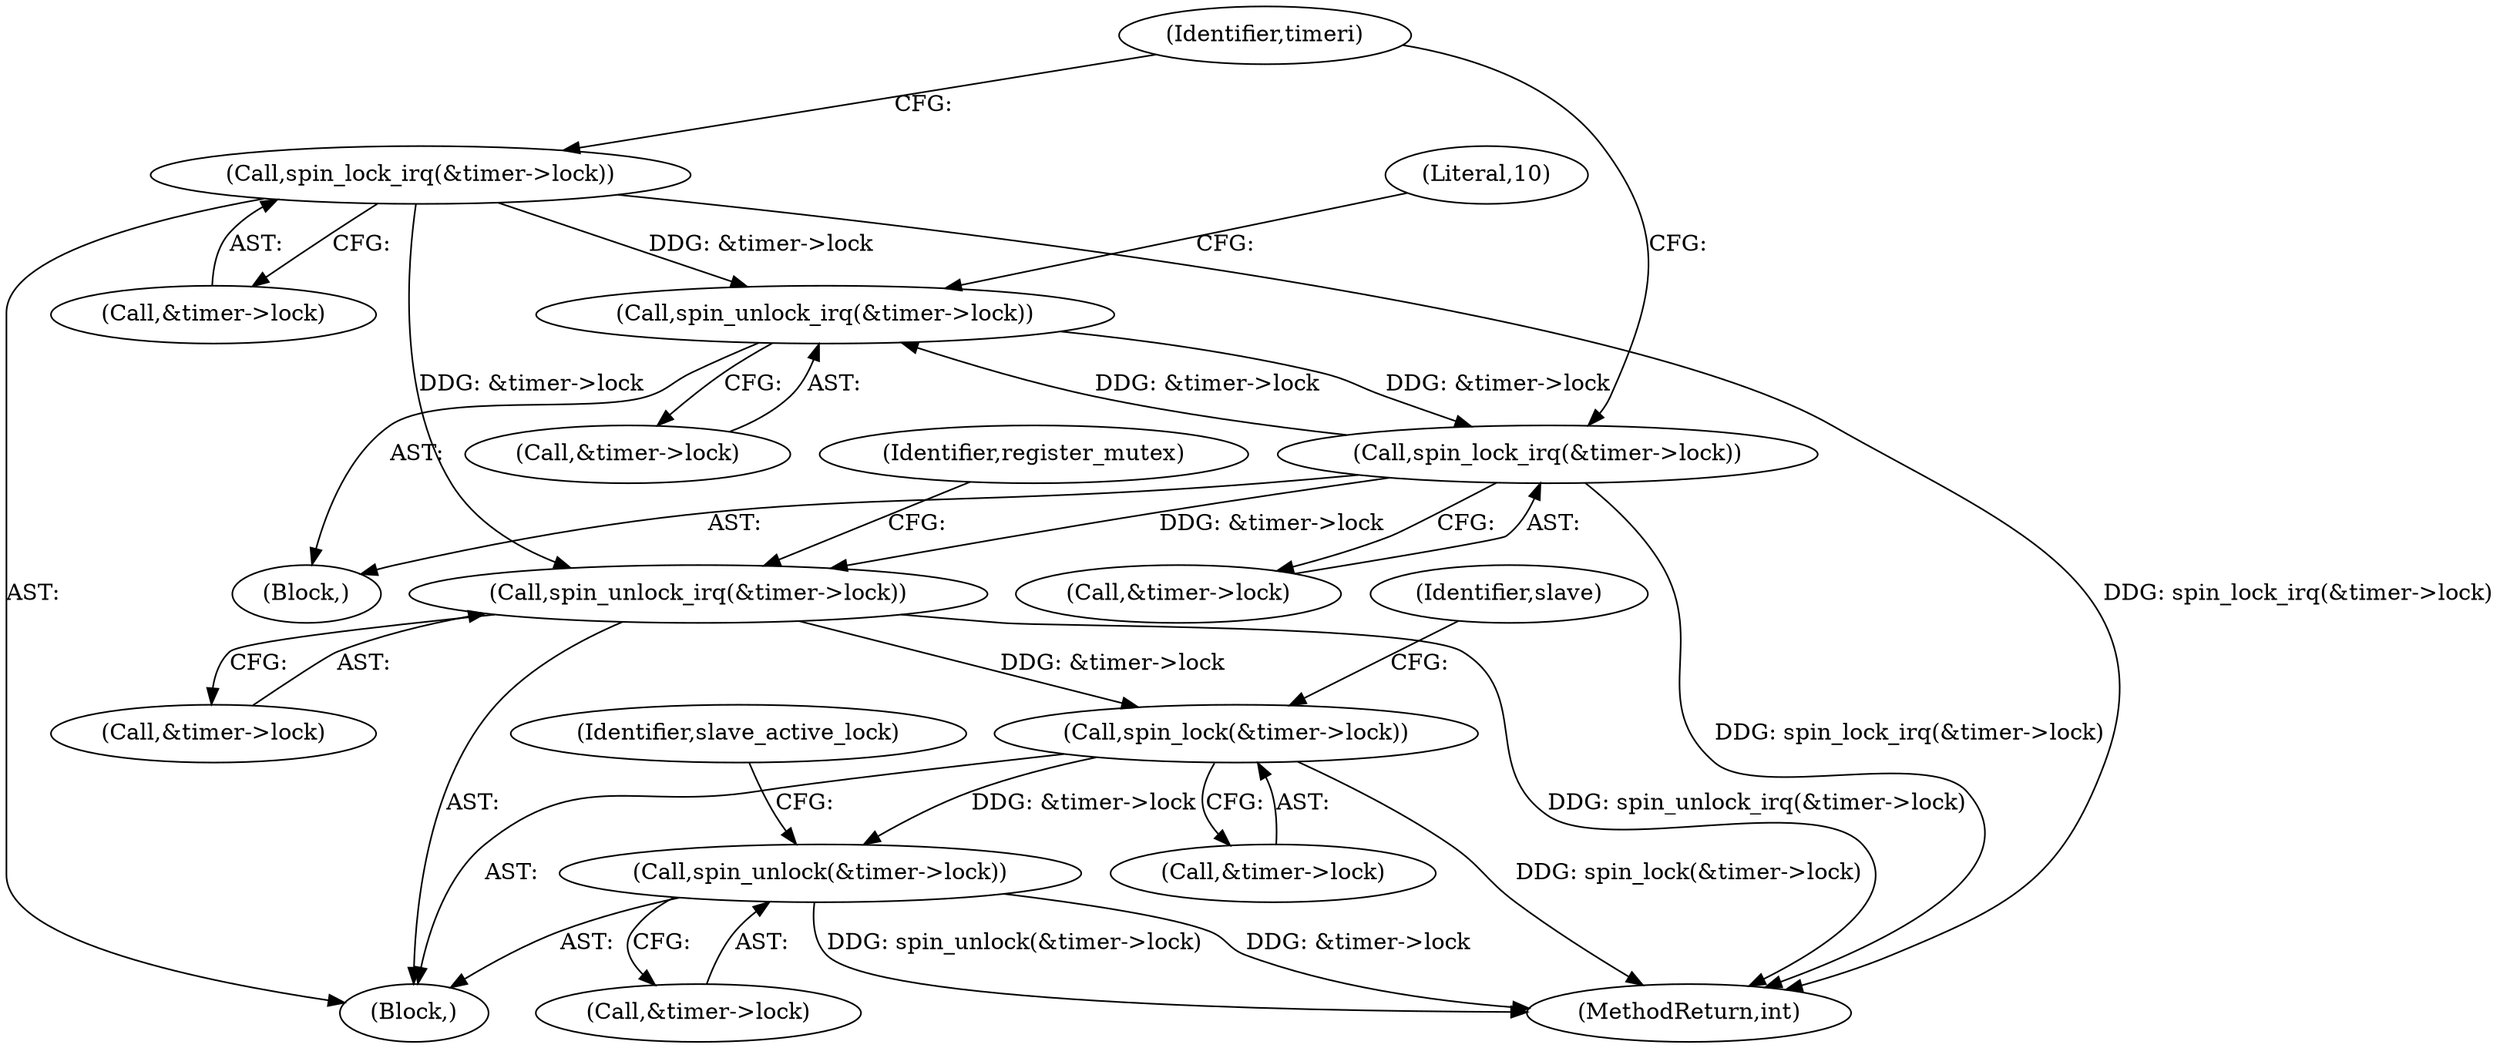 digraph "0_linux_b5a663aa426f4884c71cd8580adae73f33570f0d_1@pointer" {
"1000185" [label="(Call,spin_unlock_irq(&timer->lock))"];
"1000192" [label="(Call,spin_lock_irq(&timer->lock))"];
"1000185" [label="(Call,spin_unlock_irq(&timer->lock))"];
"1000173" [label="(Call,spin_lock_irq(&timer->lock))"];
"1000197" [label="(Call,spin_unlock_irq(&timer->lock))"];
"1000229" [label="(Call,spin_lock(&timer->lock))"];
"1000262" [label="(Call,spin_unlock(&timer->lock))"];
"1000181" [label="(Identifier,timeri)"];
"1000294" [label="(MethodReturn,int)"];
"1000198" [label="(Call,&timer->lock)"];
"1000262" [label="(Call,spin_unlock(&timer->lock))"];
"1000230" [label="(Call,&timer->lock)"];
"1000186" [label="(Call,&timer->lock)"];
"1000269" [label="(Identifier,slave_active_lock)"];
"1000174" [label="(Call,&timer->lock)"];
"1000204" [label="(Identifier,register_mutex)"];
"1000184" [label="(Block,)"];
"1000191" [label="(Literal,10)"];
"1000185" [label="(Call,spin_unlock_irq(&timer->lock))"];
"1000263" [label="(Call,&timer->lock)"];
"1000193" [label="(Call,&timer->lock)"];
"1000192" [label="(Call,spin_lock_irq(&timer->lock))"];
"1000173" [label="(Call,spin_lock_irq(&timer->lock))"];
"1000238" [label="(Identifier,slave)"];
"1000229" [label="(Call,spin_lock(&timer->lock))"];
"1000162" [label="(Block,)"];
"1000197" [label="(Call,spin_unlock_irq(&timer->lock))"];
"1000185" -> "1000184"  [label="AST: "];
"1000185" -> "1000186"  [label="CFG: "];
"1000186" -> "1000185"  [label="AST: "];
"1000191" -> "1000185"  [label="CFG: "];
"1000192" -> "1000185"  [label="DDG: &timer->lock"];
"1000173" -> "1000185"  [label="DDG: &timer->lock"];
"1000185" -> "1000192"  [label="DDG: &timer->lock"];
"1000192" -> "1000184"  [label="AST: "];
"1000192" -> "1000193"  [label="CFG: "];
"1000193" -> "1000192"  [label="AST: "];
"1000181" -> "1000192"  [label="CFG: "];
"1000192" -> "1000294"  [label="DDG: spin_lock_irq(&timer->lock)"];
"1000192" -> "1000197"  [label="DDG: &timer->lock"];
"1000173" -> "1000162"  [label="AST: "];
"1000173" -> "1000174"  [label="CFG: "];
"1000174" -> "1000173"  [label="AST: "];
"1000181" -> "1000173"  [label="CFG: "];
"1000173" -> "1000294"  [label="DDG: spin_lock_irq(&timer->lock)"];
"1000173" -> "1000197"  [label="DDG: &timer->lock"];
"1000197" -> "1000162"  [label="AST: "];
"1000197" -> "1000198"  [label="CFG: "];
"1000198" -> "1000197"  [label="AST: "];
"1000204" -> "1000197"  [label="CFG: "];
"1000197" -> "1000294"  [label="DDG: spin_unlock_irq(&timer->lock)"];
"1000197" -> "1000229"  [label="DDG: &timer->lock"];
"1000229" -> "1000162"  [label="AST: "];
"1000229" -> "1000230"  [label="CFG: "];
"1000230" -> "1000229"  [label="AST: "];
"1000238" -> "1000229"  [label="CFG: "];
"1000229" -> "1000294"  [label="DDG: spin_lock(&timer->lock)"];
"1000229" -> "1000262"  [label="DDG: &timer->lock"];
"1000262" -> "1000162"  [label="AST: "];
"1000262" -> "1000263"  [label="CFG: "];
"1000263" -> "1000262"  [label="AST: "];
"1000269" -> "1000262"  [label="CFG: "];
"1000262" -> "1000294"  [label="DDG: &timer->lock"];
"1000262" -> "1000294"  [label="DDG: spin_unlock(&timer->lock)"];
}
